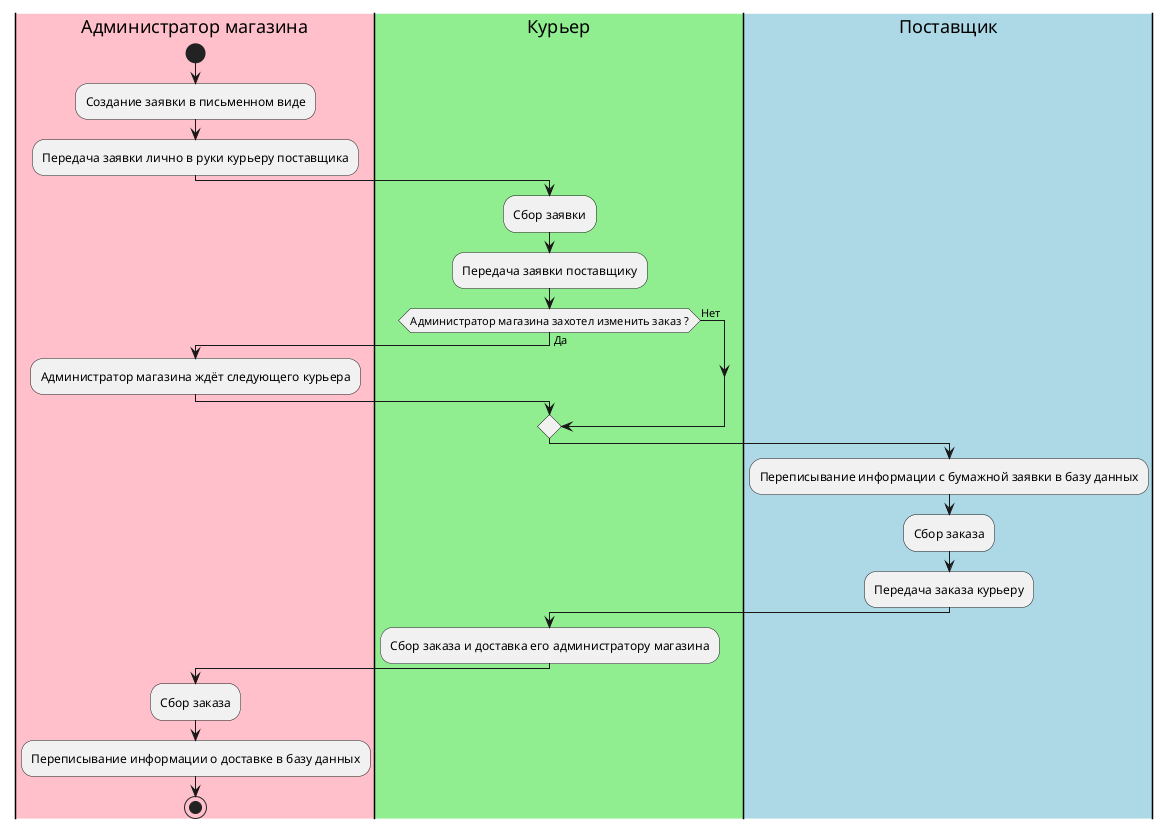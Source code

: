 @startuml old_diam

|#Pink|Адм|Администратор магазина
|#LightGreen|Кур|Курьер
|#LightBlue|Пост|Поставщик


|Адм|
start
:Создание заявки в письменном виде;
:Передача заявки лично в руки курьеру поставщика;


|Кур|
:Сбор заявки;  
:Передача заявки поставщику;
if (Администратор магазина захотел изменить заказ ?) is (Да) then
|Адм|
:Администратор магазина ждёт следующего курьера;

else(Нет)
endif

|Пост|

:Переписывание информации с бумажной заявки в базу данных;
:Сбор заказа;
:Передача заказа курьеру;

|Кур|
:Сбор заказа и доставка его администратору магазина;

|Адм|
:Сбор заказа;
:Переписывание информации о доставке в базу данных;
stop
@enduml
